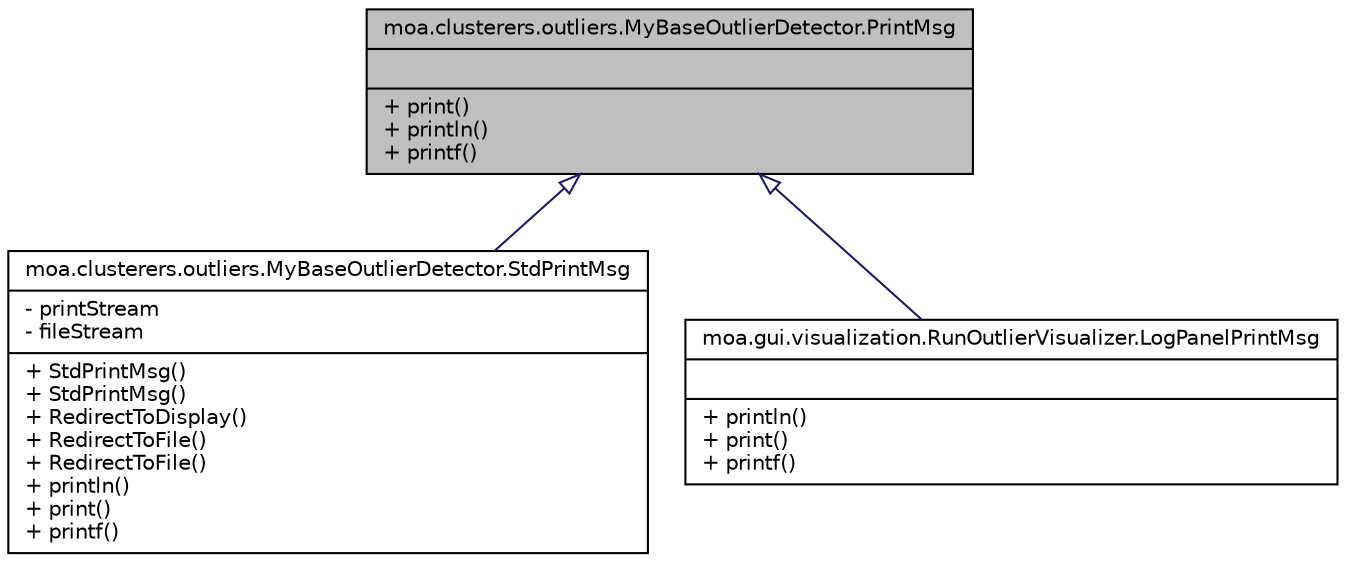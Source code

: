digraph G
{
  edge [fontname="Helvetica",fontsize="10",labelfontname="Helvetica",labelfontsize="10"];
  node [fontname="Helvetica",fontsize="10",shape=record];
  Node1 [label="{moa.clusterers.outliers.MyBaseOutlierDetector.PrintMsg\n||+ print()\l+ println()\l+ printf()\l}",height=0.2,width=0.4,color="black", fillcolor="grey75", style="filled" fontcolor="black"];
  Node1 -> Node2 [dir=back,color="midnightblue",fontsize="10",style="solid",arrowtail="empty",fontname="Helvetica"];
  Node2 [label="{moa.clusterers.outliers.MyBaseOutlierDetector.StdPrintMsg\n|- printStream\l- fileStream\l|+ StdPrintMsg()\l+ StdPrintMsg()\l+ RedirectToDisplay()\l+ RedirectToFile()\l+ RedirectToFile()\l+ println()\l+ print()\l+ printf()\l}",height=0.2,width=0.4,color="black", fillcolor="white", style="filled",URL="$classmoa_1_1clusterers_1_1outliers_1_1MyBaseOutlierDetector_1_1StdPrintMsg.html"];
  Node1 -> Node3 [dir=back,color="midnightblue",fontsize="10",style="solid",arrowtail="empty",fontname="Helvetica"];
  Node3 [label="{moa.gui.visualization.RunOutlierVisualizer.LogPanelPrintMsg\n||+ println()\l+ print()\l+ printf()\l}",height=0.2,width=0.4,color="black", fillcolor="white", style="filled",URL="$classmoa_1_1gui_1_1visualization_1_1RunOutlierVisualizer_1_1LogPanelPrintMsg.html"];
}
